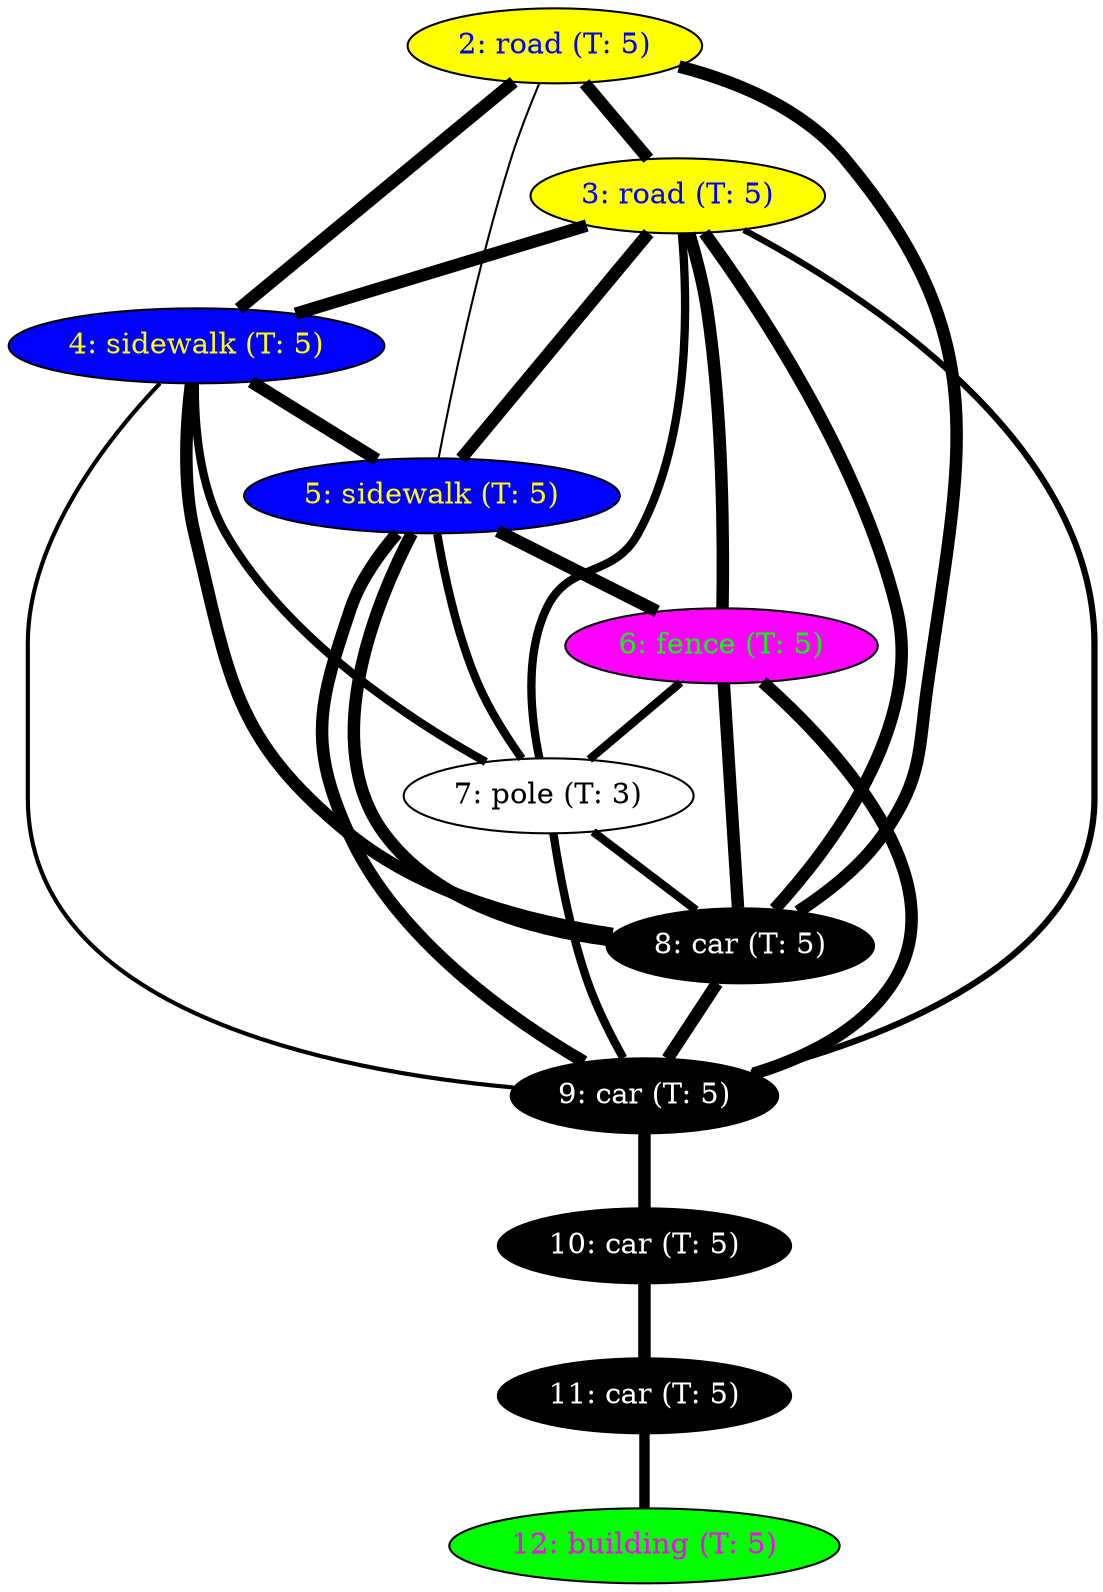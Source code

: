 // Num vertices: 11
// Num edges: 27
graph semantic_graph {
	2 [ label="2: road (T: 5)", fillcolor="#ffff00", fontcolor="#0000ff", pos = "36.7961, 109.279!", style=filled ] // 3D pos: 36.7961 109.279 2.03078 // Observers: 0,12,24,36,48,59,
	3 [ label="3: road (T: 5)", fillcolor="#ffff00", fontcolor="#0000ff", pos = "41.6661, 117.603!", style=filled ] // 3D pos: 41.6661 117.603 1.64887 // Observers: 0,12,24,36,48,59,
	4 [ label="4: sidewalk (T: 5)", fillcolor="#0000ff", fontcolor="#ffff00", pos = "40.5729, 113.919!", style=filled ] // 3D pos: 40.5729 113.919 2.08202 // Observers: 0,12,24,36,48,59,
	5 [ label="5: sidewalk (T: 5)", fillcolor="#0000ff", fontcolor="#ffff00", pos = "39.7301, 122.02!", style=filled ] // 3D pos: 39.7301  122.02 2.08752 // Observers: 0,12,24,36,48,59,
	6 [ label="6: fence (T: 5)", fillcolor="#ff00ff", fontcolor="#00ff00", pos = "35.3698, 126.427!", style=filled ] // 3D pos: 35.3698 126.427  2.7455 // Observers: 0,12,24,36,48,59,
	7 [ label="7: pole (T: 3)", fillcolor="#ffffff", fontcolor="#000000", pos = "40.7771, 121.359!", style=filled ] // 3D pos: 40.7771 121.359 2.32973 // Observers: 0,12,24,36,
	8 [ label="8: car (T: 5)", fillcolor="#000000", fontcolor="#ffffff", pos = "36.3176, 120.909!", style=filled ] // 3D pos: 36.3176 120.909 2.31108 // Observers: 0,12,24,36,48,59,
	9 [ label="9: car (T: 5)", fillcolor="#000000", fontcolor="#ffffff", pos = "29.7477, 120.81!", style=filled ] // 3D pos: 29.7477  120.81 2.33007 // Observers: 0,12,24,36,48,59,
	10 [ label="10: car (T: 5)", fillcolor="#000000", fontcolor="#ffffff", pos = "22.5979, 120.637!", style=filled ] // 3D pos: 22.5979 120.637 2.38508 // Observers: 0,12,24,36,48,59,
	11 [ label="11: car (T: 5)", fillcolor="#000000", fontcolor="#ffffff", pos = "6.30613, 119.093!", style=filled ] // 3D pos: 6.30613 119.093 2.39058 // Observers: 0,12,24,36,48,59,
	12 [ label="12: building (T: 5)", fillcolor="#00ff00", fontcolor="#ff00ff", pos = "4.7421, 112.976!", style=filled ] // 3D pos:  4.7421 112.976 12.6003 // Observers: 12,12,24,36,48,59,
	2--3 [ penwidth=6 ]
	2--4 [ penwidth=6 ]
	2--8 [ penwidth=6 ]
	3--4 [ penwidth=6 ]
	3--5 [ penwidth=6 ]
	3--6 [ penwidth=6 ]
	3--7 [ penwidth=4 ]
	3--8 [ penwidth=6 ]
	4--5 [ penwidth=6 ]
	4--7 [ penwidth=4 ]
	4--8 [ penwidth=6 ]
	5--6 [ penwidth=6 ]
	5--7 [ penwidth=4 ]
	5--8 [ penwidth=6 ]
	5--9 [ penwidth=6 ]
	6--7 [ penwidth=4 ]
	6--8 [ penwidth=6 ]
	6--9 [ penwidth=6 ]
	7--8 [ penwidth=4 ]
	7--9 [ penwidth=4 ]
	8--9 [ penwidth=6 ]
	9--10 [ penwidth=6 ]
	10--11 [ penwidth=6 ]
	11--12 [ penwidth=5 ]
	3--9 [ penwidth=3 ]
	4--9 [ penwidth=2 ]
	2--5 [ penwidth=1 ]
}